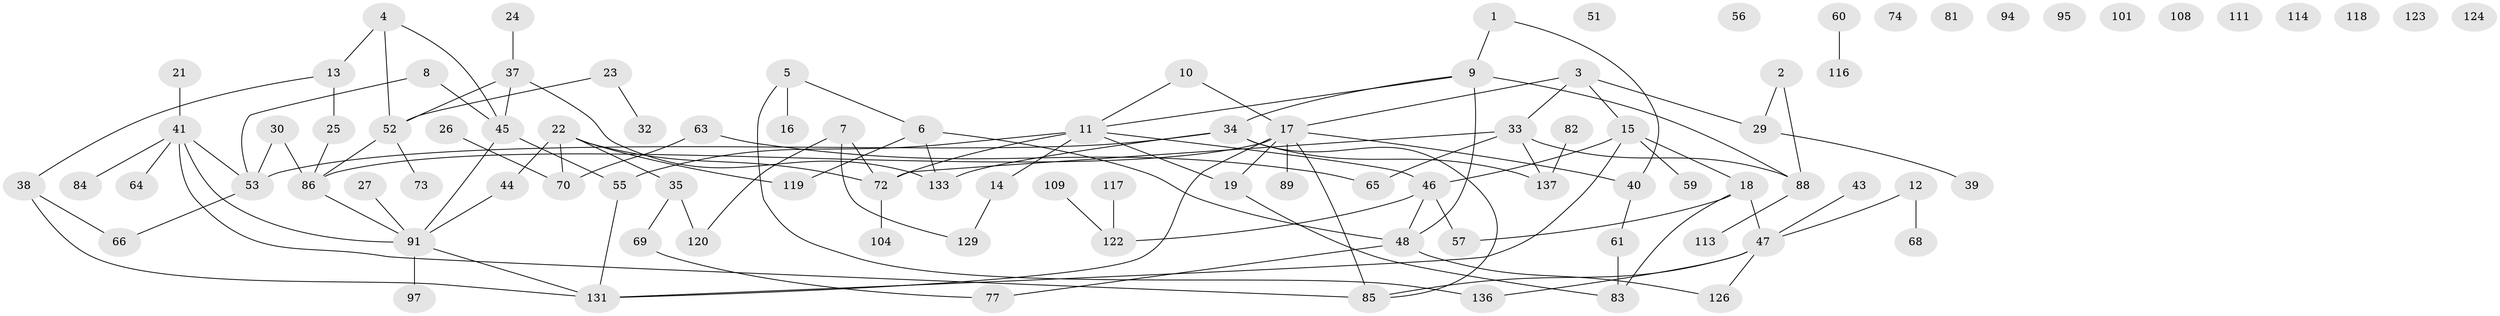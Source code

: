 // Generated by graph-tools (version 1.1) at 2025/23/03/03/25 07:23:25]
// undirected, 96 vertices, 117 edges
graph export_dot {
graph [start="1"]
  node [color=gray90,style=filled];
  1 [super="+80"];
  2;
  3 [super="+49"];
  4 [super="+99"];
  5 [super="+62"];
  6 [super="+127"];
  7 [super="+28"];
  8;
  9;
  10;
  11 [super="+36"];
  12;
  13 [super="+58"];
  14 [super="+98"];
  15 [super="+20"];
  16;
  17 [super="+105"];
  18 [super="+102"];
  19 [super="+54"];
  21;
  22 [super="+67"];
  23;
  24;
  25;
  26;
  27;
  29 [super="+103"];
  30 [super="+31"];
  32;
  33 [super="+42"];
  34 [super="+90"];
  35 [super="+87"];
  37 [super="+115"];
  38;
  39 [super="+135"];
  40 [super="+50"];
  41 [super="+78"];
  43;
  44;
  45 [super="+132"];
  46 [super="+100"];
  47 [super="+121"];
  48 [super="+76"];
  51;
  52 [super="+75"];
  53 [super="+71"];
  55 [super="+134"];
  56;
  57;
  59;
  60;
  61;
  63 [super="+112"];
  64;
  65 [super="+106"];
  66 [super="+79"];
  68;
  69;
  70 [super="+130"];
  72 [super="+96"];
  73;
  74;
  77 [super="+93"];
  81;
  82;
  83;
  84;
  85 [super="+110"];
  86 [super="+92"];
  88 [super="+128"];
  89;
  91 [super="+107"];
  94;
  95;
  97;
  101;
  104;
  108;
  109;
  111;
  113;
  114;
  116 [super="+125"];
  117;
  118;
  119;
  120;
  122;
  123;
  124;
  126;
  129;
  131 [super="+138"];
  133;
  136;
  137;
  1 -- 40;
  1 -- 9;
  2 -- 88;
  2 -- 29;
  3 -- 17;
  3 -- 33;
  3 -- 29;
  3 -- 15;
  4 -- 13;
  4 -- 52;
  4 -- 45;
  5 -- 16;
  5 -- 136;
  5 -- 6;
  6 -- 48;
  6 -- 119;
  6 -- 133;
  7 -- 72;
  7 -- 129;
  7 -- 120;
  8 -- 45;
  8 -- 53;
  9 -- 88;
  9 -- 48;
  9 -- 34;
  9 -- 11;
  10 -- 17;
  10 -- 11;
  11 -- 14;
  11 -- 46;
  11 -- 19;
  11 -- 55 [weight=2];
  11 -- 72;
  12 -- 68;
  12 -- 47;
  13 -- 25;
  13 -- 38;
  14 -- 129;
  15 -- 18 [weight=3];
  15 -- 59;
  15 -- 131;
  15 -- 46;
  17 -- 89;
  17 -- 131;
  17 -- 86;
  17 -- 40;
  17 -- 85;
  17 -- 19;
  18 -- 83;
  18 -- 57;
  18 -- 47;
  19 -- 83;
  21 -- 41;
  22 -- 44;
  22 -- 72;
  22 -- 119;
  22 -- 70;
  22 -- 35;
  23 -- 32;
  23 -- 52;
  24 -- 37;
  25 -- 86;
  26 -- 70;
  27 -- 91;
  29 -- 39;
  30 -- 86;
  30 -- 53;
  33 -- 72;
  33 -- 88;
  33 -- 65;
  33 -- 137;
  34 -- 137;
  34 -- 53;
  34 -- 133;
  34 -- 85;
  35 -- 69;
  35 -- 120;
  37 -- 52;
  37 -- 45;
  37 -- 133;
  38 -- 131;
  38 -- 66;
  40 -- 61;
  41 -- 64;
  41 -- 85;
  41 -- 91;
  41 -- 84;
  41 -- 53;
  43 -- 47;
  44 -- 91;
  45 -- 55;
  45 -- 91;
  46 -- 122;
  46 -- 48;
  46 -- 57;
  47 -- 126;
  47 -- 136;
  47 -- 85;
  48 -- 77;
  48 -- 126;
  52 -- 73;
  52 -- 86;
  53 -- 66;
  55 -- 131;
  60 -- 116;
  61 -- 83;
  63 -- 70;
  63 -- 65;
  69 -- 77;
  72 -- 104;
  82 -- 137;
  86 -- 91;
  88 -- 113;
  91 -- 97;
  91 -- 131;
  109 -- 122;
  117 -- 122;
}
